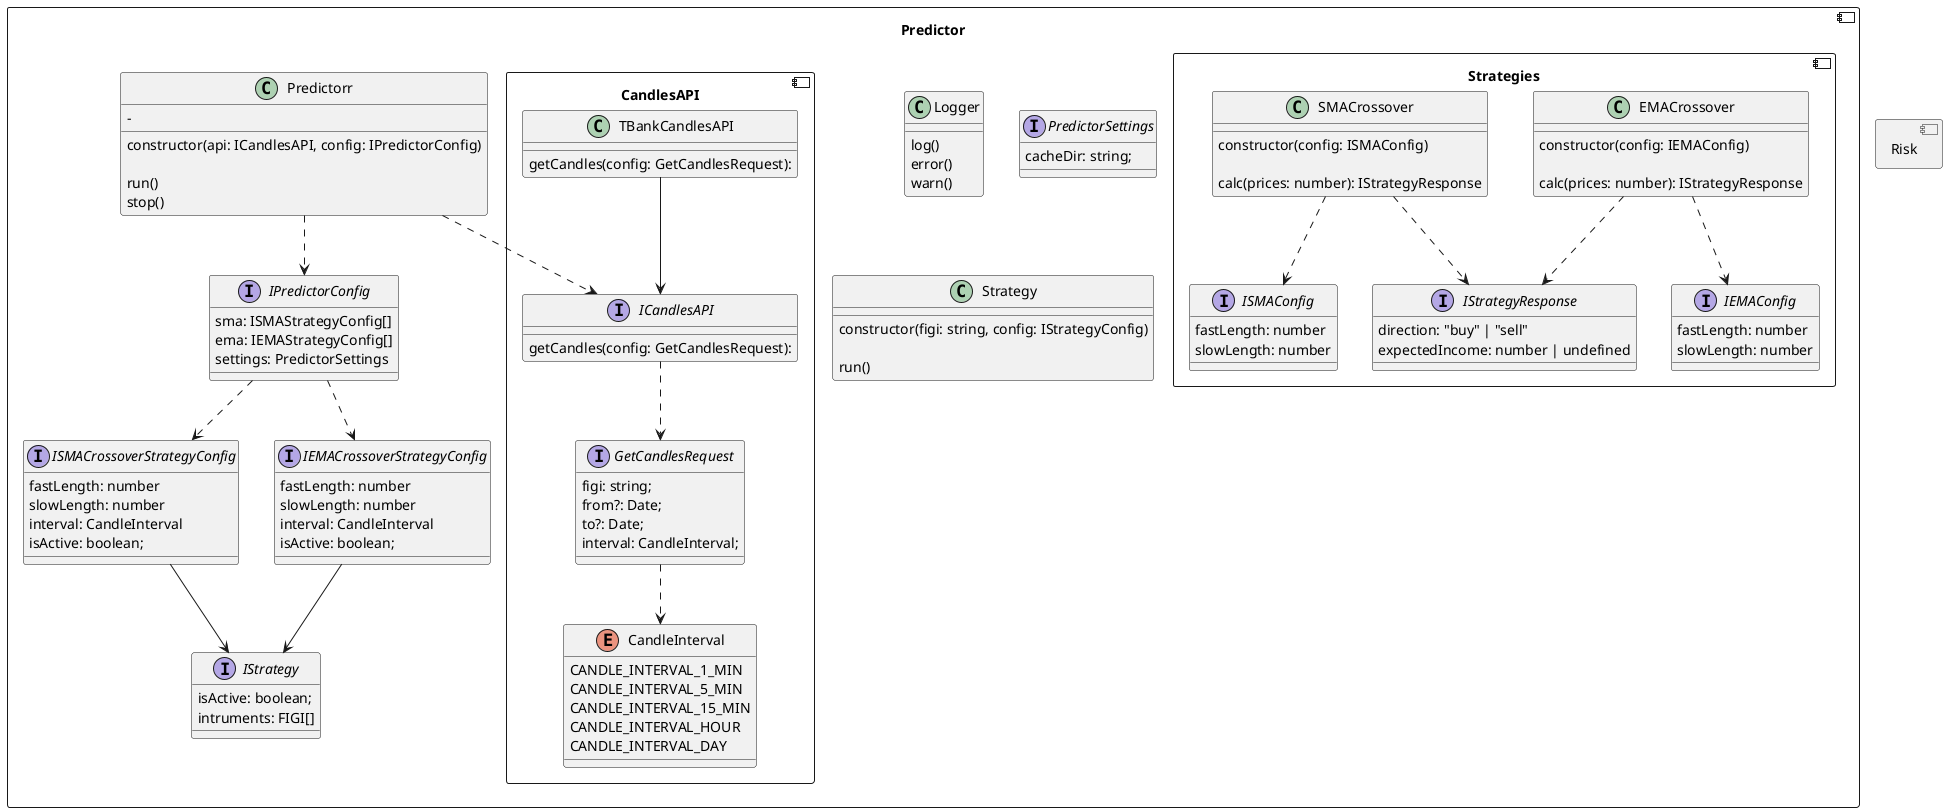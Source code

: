 @startuml

component Predictor {
  class Logger {
    ' Хранения данных '
    log()
    ' Лог ошибок '
    error() 
    ' Если ' 
    warn()
  }

  component Strategies {
    interface IStrategyResponse {
      direction: "buy" | "sell"
      expectedIncome: number | undefined
    }

    interface IEMAConfig {
      fastLength: number
      slowLength: number
    } 

    interface ISMAConfig {
      fastLength: number
      slowLength: number
    }

    class EMACrossover {
      constructor(config: IEMAConfig)

      calc(prices: number): IStrategyResponse
    }

    EMACrossover ..> IEMAConfig
    SMACrossover ..> ISMAConfig
    EMACrossover ..> IStrategyResponse
    SMACrossover ..> IStrategyResponse

    class SMACrossover {
      constructor(config: ISMAConfig)

      calc(prices: number): IStrategyResponse
    }
  }

  component CandlesAPI {
    class TBankCandlesAPI {
      getCandles(config: GetCandlesRequest): 
    }

    interface ICandlesAPI {
      getCandles(config: GetCandlesRequest): 
    }

    interface GetCandlesRequest {
    ' Figi-идентификатор инструмента'
      figi: string;
    ' Начало запрашиваемого периода в часовом поясе UTC'
      from?: Date;
    ' Окончание запрашиваемого периода в часовом поясе UTC'
      to?: Date;
    ' Интервал запрошенных свечей'
      interval: CandleInterval;
    }

    enum CandleInterval {
      CANDLE_INTERVAL_1_MIN
      CANDLE_INTERVAL_5_MIN
      CANDLE_INTERVAL_15_MIN 
      CANDLE_INTERVAL_HOUR
      CANDLE_INTERVAL_DAY
    }

    TBankCandlesAPI --> ICandlesAPI
    ICandlesAPI ..> GetCandlesRequest
    GetCandlesRequest ..> CandleInterval
  }


  interface IStrategy {
    isActive: boolean;
    intruments: FIGI[]
  }

  interface ISMACrossoverStrategyConfig {
    fastLength: number
    slowLength: number
    interval: CandleInterval
    isActive: boolean;
  }

  interface IEMACrossoverStrategyConfig {
    fastLength: number
    slowLength: number
    interval: CandleInterval
    isActive: boolean;
  }

  interface PredictorSettings {
    cacheDir: string;
  }

  interface IPredictorConfig {
    sma: ISMAStrategyConfig[]
    ema: IEMAStrategyConfig[]
    settings: PredictorSettings
  }

  ISMACrossoverStrategyConfig --> IStrategy
  IEMACrossoverStrategyConfig --> IStrategy

  IPredictorConfig ..> ISMACrossoverStrategyConfig
  IPredictorConfig ..> IEMACrossoverStrategyConfig

  class Predictorr {
    constructor(api: ICandlesAPI, config: IPredictorConfig)

    run()
    stop()
    
    - 
  }

  Predictorr ..> IPredictorConfig
  Predictorr ..> ICandlesAPI

  class Strategy {
    constructor(figi: string, config: IStrategyConfig)

    run()
  }
}

component Risk {

}

@enduml

' Запускает все стратегии по данному figi. Некоторые стратегии могут требовать 2-а инструмента. Например корреляция фондов и бумаг внутри этого фонда 
' Стратегии зависимые от конкретных инструментов
' Стратегии независимые от конкретных инструментов

' enum Strategies {
'   SMAC_CROSSOVER
'   EMA_CROSSOVER
' }


 ' 1. Получается конфиг, состоящий из списка стратегий. 
  Конфиг должен cодержать информацию на каком списке инструментов он запускает стратегию, какой интервал, какую стратегию он использует. 
  Почему именно так?
  а) Запустить все стратегии на всех инструментах кажется плохой идеей
  б) Стратегии существуют разные и они требуют разных настроек. Какой-то стратегии достаточно 1-го инструмента каким-то 2-ух, а каким-то больше